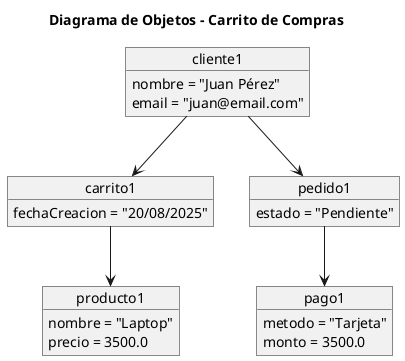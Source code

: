 @startuml
title Diagrama de Objetos - Carrito de Compras

object cliente1 {
  nombre = "Juan Pérez"
  email = "juan@email.com"
}

object carrito1 {
  fechaCreacion = "20/08/2025"
}

object producto1 {
  nombre = "Laptop"
  precio = 3500.0
}

object pedido1 {
  estado = "Pendiente"
}

object pago1 {
  metodo = "Tarjeta"
  monto = 3500.0
}

cliente1 --> carrito1
carrito1 --> producto1
cliente1 --> pedido1
pedido1 --> pago1

@enduml
